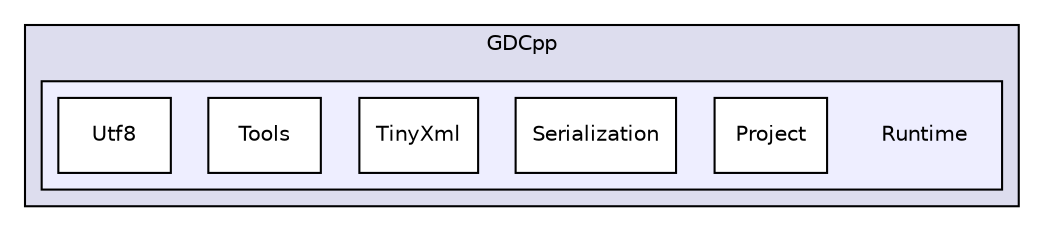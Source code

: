 digraph "Runtime" {
  compound=true
  node [ fontsize="10", fontname="Helvetica"];
  edge [ labelfontsize="10", labelfontname="Helvetica"];
  subgraph clusterdir_d2357026098860ba2e16e48ff3d9516a {
    graph [ bgcolor="#ddddee", pencolor="black", label="GDCpp" fontname="Helvetica", fontsize="10", URL="dir_d2357026098860ba2e16e48ff3d9516a.html"]
  subgraph clusterdir_7aefbae60249d8db3c9a686a9296d9b4 {
    graph [ bgcolor="#eeeeff", pencolor="black", label="" URL="dir_7aefbae60249d8db3c9a686a9296d9b4.html"];
    dir_7aefbae60249d8db3c9a686a9296d9b4 [shape=plaintext label="Runtime"];
    dir_ce29c474f25cc9b9b35b2060bd04e7d9 [shape=box label="Project" color="black" fillcolor="white" style="filled" URL="dir_ce29c474f25cc9b9b35b2060bd04e7d9.html"];
    dir_3a5b332e4cb1b7db5fc320db9bf945c9 [shape=box label="Serialization" color="black" fillcolor="white" style="filled" URL="dir_3a5b332e4cb1b7db5fc320db9bf945c9.html"];
    dir_0e6eeaa06286f8f2a02db5e2946d3eb3 [shape=box label="TinyXml" color="black" fillcolor="white" style="filled" URL="dir_0e6eeaa06286f8f2a02db5e2946d3eb3.html"];
    dir_542705aba050bd08f4c77faa53042ca4 [shape=box label="Tools" color="black" fillcolor="white" style="filled" URL="dir_542705aba050bd08f4c77faa53042ca4.html"];
    dir_d30e8ffb100d3e45be737c213d38febb [shape=box label="Utf8" color="black" fillcolor="white" style="filled" URL="dir_d30e8ffb100d3e45be737c213d38febb.html"];
  }
  }
}
